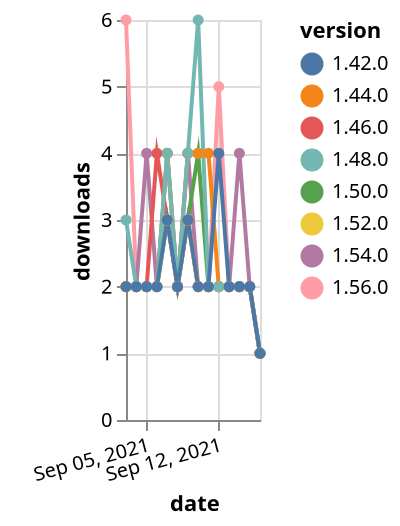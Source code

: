 {"$schema": "https://vega.github.io/schema/vega-lite/v5.json", "description": "A simple bar chart with embedded data.", "data": {"values": [{"date": "2021-09-03", "total": 233, "delta": 6, "version": "1.56.0"}, {"date": "2021-09-04", "total": 235, "delta": 2, "version": "1.56.0"}, {"date": "2021-09-05", "total": 237, "delta": 2, "version": "1.56.0"}, {"date": "2021-09-06", "total": 239, "delta": 2, "version": "1.56.0"}, {"date": "2021-09-07", "total": 242, "delta": 3, "version": "1.56.0"}, {"date": "2021-09-08", "total": 244, "delta": 2, "version": "1.56.0"}, {"date": "2021-09-09", "total": 247, "delta": 3, "version": "1.56.0"}, {"date": "2021-09-10", "total": 249, "delta": 2, "version": "1.56.0"}, {"date": "2021-09-11", "total": 251, "delta": 2, "version": "1.56.0"}, {"date": "2021-09-12", "total": 256, "delta": 5, "version": "1.56.0"}, {"date": "2021-09-13", "total": 258, "delta": 2, "version": "1.56.0"}, {"date": "2021-09-14", "total": 260, "delta": 2, "version": "1.56.0"}, {"date": "2021-09-15", "total": 262, "delta": 2, "version": "1.56.0"}, {"date": "2021-09-16", "total": 263, "delta": 1, "version": "1.56.0"}, {"date": "2021-09-03", "total": 710, "delta": 2, "version": "1.54.0"}, {"date": "2021-09-04", "total": 712, "delta": 2, "version": "1.54.0"}, {"date": "2021-09-05", "total": 716, "delta": 4, "version": "1.54.0"}, {"date": "2021-09-06", "total": 718, "delta": 2, "version": "1.54.0"}, {"date": "2021-09-07", "total": 722, "delta": 4, "version": "1.54.0"}, {"date": "2021-09-08", "total": 724, "delta": 2, "version": "1.54.0"}, {"date": "2021-09-09", "total": 728, "delta": 4, "version": "1.54.0"}, {"date": "2021-09-10", "total": 730, "delta": 2, "version": "1.54.0"}, {"date": "2021-09-11", "total": 732, "delta": 2, "version": "1.54.0"}, {"date": "2021-09-12", "total": 734, "delta": 2, "version": "1.54.0"}, {"date": "2021-09-13", "total": 736, "delta": 2, "version": "1.54.0"}, {"date": "2021-09-14", "total": 740, "delta": 4, "version": "1.54.0"}, {"date": "2021-09-15", "total": 742, "delta": 2, "version": "1.54.0"}, {"date": "2021-09-16", "total": 743, "delta": 1, "version": "1.54.0"}, {"date": "2021-09-03", "total": 1472, "delta": 2, "version": "1.50.0"}, {"date": "2021-09-04", "total": 1474, "delta": 2, "version": "1.50.0"}, {"date": "2021-09-05", "total": 1476, "delta": 2, "version": "1.50.0"}, {"date": "2021-09-06", "total": 1478, "delta": 2, "version": "1.50.0"}, {"date": "2021-09-07", "total": 1481, "delta": 3, "version": "1.50.0"}, {"date": "2021-09-08", "total": 1483, "delta": 2, "version": "1.50.0"}, {"date": "2021-09-09", "total": 1486, "delta": 3, "version": "1.50.0"}, {"date": "2021-09-10", "total": 1490, "delta": 4, "version": "1.50.0"}, {"date": "2021-09-11", "total": 1492, "delta": 2, "version": "1.50.0"}, {"date": "2021-09-12", "total": 1494, "delta": 2, "version": "1.50.0"}, {"date": "2021-09-13", "total": 1496, "delta": 2, "version": "1.50.0"}, {"date": "2021-09-14", "total": 1498, "delta": 2, "version": "1.50.0"}, {"date": "2021-09-15", "total": 1500, "delta": 2, "version": "1.50.0"}, {"date": "2021-09-16", "total": 1501, "delta": 1, "version": "1.50.0"}, {"date": "2021-09-03", "total": 2559, "delta": 2, "version": "1.44.0"}, {"date": "2021-09-04", "total": 2561, "delta": 2, "version": "1.44.0"}, {"date": "2021-09-05", "total": 2563, "delta": 2, "version": "1.44.0"}, {"date": "2021-09-06", "total": 2565, "delta": 2, "version": "1.44.0"}, {"date": "2021-09-07", "total": 2569, "delta": 4, "version": "1.44.0"}, {"date": "2021-09-08", "total": 2571, "delta": 2, "version": "1.44.0"}, {"date": "2021-09-09", "total": 2575, "delta": 4, "version": "1.44.0"}, {"date": "2021-09-10", "total": 2579, "delta": 4, "version": "1.44.0"}, {"date": "2021-09-11", "total": 2583, "delta": 4, "version": "1.44.0"}, {"date": "2021-09-12", "total": 2585, "delta": 2, "version": "1.44.0"}, {"date": "2021-09-13", "total": 2587, "delta": 2, "version": "1.44.0"}, {"date": "2021-09-14", "total": 2589, "delta": 2, "version": "1.44.0"}, {"date": "2021-09-15", "total": 2591, "delta": 2, "version": "1.44.0"}, {"date": "2021-09-16", "total": 2592, "delta": 1, "version": "1.44.0"}, {"date": "2021-09-03", "total": 2079, "delta": 2, "version": "1.46.0"}, {"date": "2021-09-04", "total": 2081, "delta": 2, "version": "1.46.0"}, {"date": "2021-09-05", "total": 2083, "delta": 2, "version": "1.46.0"}, {"date": "2021-09-06", "total": 2087, "delta": 4, "version": "1.46.0"}, {"date": "2021-09-07", "total": 2090, "delta": 3, "version": "1.46.0"}, {"date": "2021-09-08", "total": 2092, "delta": 2, "version": "1.46.0"}, {"date": "2021-09-09", "total": 2095, "delta": 3, "version": "1.46.0"}, {"date": "2021-09-10", "total": 2097, "delta": 2, "version": "1.46.0"}, {"date": "2021-09-11", "total": 2099, "delta": 2, "version": "1.46.0"}, {"date": "2021-09-12", "total": 2101, "delta": 2, "version": "1.46.0"}, {"date": "2021-09-13", "total": 2103, "delta": 2, "version": "1.46.0"}, {"date": "2021-09-14", "total": 2105, "delta": 2, "version": "1.46.0"}, {"date": "2021-09-15", "total": 2107, "delta": 2, "version": "1.46.0"}, {"date": "2021-09-16", "total": 2108, "delta": 1, "version": "1.46.0"}, {"date": "2021-09-03", "total": 1016, "delta": 2, "version": "1.52.0"}, {"date": "2021-09-04", "total": 1018, "delta": 2, "version": "1.52.0"}, {"date": "2021-09-05", "total": 1020, "delta": 2, "version": "1.52.0"}, {"date": "2021-09-06", "total": 1022, "delta": 2, "version": "1.52.0"}, {"date": "2021-09-07", "total": 1025, "delta": 3, "version": "1.52.0"}, {"date": "2021-09-08", "total": 1027, "delta": 2, "version": "1.52.0"}, {"date": "2021-09-09", "total": 1030, "delta": 3, "version": "1.52.0"}, {"date": "2021-09-10", "total": 1032, "delta": 2, "version": "1.52.0"}, {"date": "2021-09-11", "total": 1034, "delta": 2, "version": "1.52.0"}, {"date": "2021-09-12", "total": 1036, "delta": 2, "version": "1.52.0"}, {"date": "2021-09-13", "total": 1038, "delta": 2, "version": "1.52.0"}, {"date": "2021-09-14", "total": 1040, "delta": 2, "version": "1.52.0"}, {"date": "2021-09-15", "total": 1042, "delta": 2, "version": "1.52.0"}, {"date": "2021-09-16", "total": 1043, "delta": 1, "version": "1.52.0"}, {"date": "2021-09-03", "total": 2022, "delta": 3, "version": "1.48.0"}, {"date": "2021-09-04", "total": 2024, "delta": 2, "version": "1.48.0"}, {"date": "2021-09-05", "total": 2026, "delta": 2, "version": "1.48.0"}, {"date": "2021-09-06", "total": 2028, "delta": 2, "version": "1.48.0"}, {"date": "2021-09-07", "total": 2032, "delta": 4, "version": "1.48.0"}, {"date": "2021-09-08", "total": 2034, "delta": 2, "version": "1.48.0"}, {"date": "2021-09-09", "total": 2038, "delta": 4, "version": "1.48.0"}, {"date": "2021-09-10", "total": 2044, "delta": 6, "version": "1.48.0"}, {"date": "2021-09-11", "total": 2046, "delta": 2, "version": "1.48.0"}, {"date": "2021-09-12", "total": 2048, "delta": 2, "version": "1.48.0"}, {"date": "2021-09-13", "total": 2050, "delta": 2, "version": "1.48.0"}, {"date": "2021-09-14", "total": 2052, "delta": 2, "version": "1.48.0"}, {"date": "2021-09-15", "total": 2054, "delta": 2, "version": "1.48.0"}, {"date": "2021-09-16", "total": 2055, "delta": 1, "version": "1.48.0"}, {"date": "2021-09-03", "total": 2366, "delta": 2, "version": "1.42.0"}, {"date": "2021-09-04", "total": 2368, "delta": 2, "version": "1.42.0"}, {"date": "2021-09-05", "total": 2370, "delta": 2, "version": "1.42.0"}, {"date": "2021-09-06", "total": 2372, "delta": 2, "version": "1.42.0"}, {"date": "2021-09-07", "total": 2375, "delta": 3, "version": "1.42.0"}, {"date": "2021-09-08", "total": 2377, "delta": 2, "version": "1.42.0"}, {"date": "2021-09-09", "total": 2380, "delta": 3, "version": "1.42.0"}, {"date": "2021-09-10", "total": 2382, "delta": 2, "version": "1.42.0"}, {"date": "2021-09-11", "total": 2384, "delta": 2, "version": "1.42.0"}, {"date": "2021-09-12", "total": 2388, "delta": 4, "version": "1.42.0"}, {"date": "2021-09-13", "total": 2390, "delta": 2, "version": "1.42.0"}, {"date": "2021-09-14", "total": 2392, "delta": 2, "version": "1.42.0"}, {"date": "2021-09-15", "total": 2394, "delta": 2, "version": "1.42.0"}, {"date": "2021-09-16", "total": 2395, "delta": 1, "version": "1.42.0"}]}, "width": "container", "mark": {"type": "line", "point": {"filled": true}}, "encoding": {"x": {"field": "date", "type": "temporal", "timeUnit": "yearmonthdate", "title": "date", "axis": {"labelAngle": -15}}, "y": {"field": "delta", "type": "quantitative", "title": "downloads"}, "color": {"field": "version", "type": "nominal"}, "tooltip": {"field": "delta"}}}